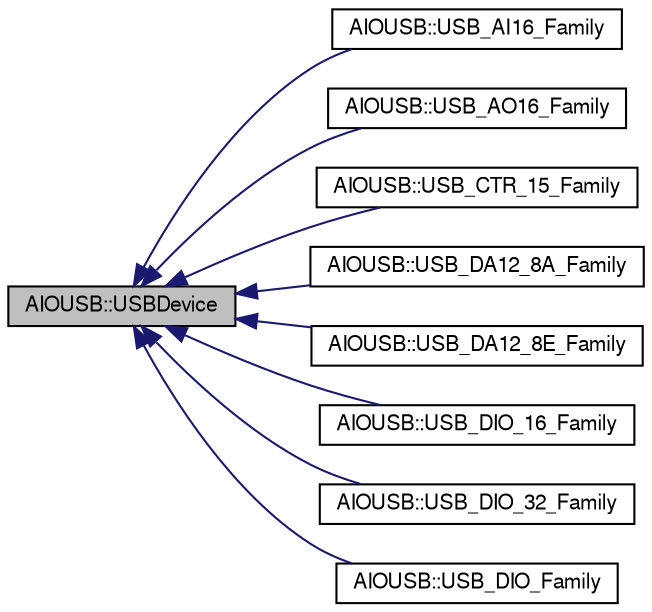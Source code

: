 digraph G
{
  edge [fontname="FreeSans",fontsize="10",labelfontname="FreeSans",labelfontsize="10"];
  node [fontname="FreeSans",fontsize="10",shape=record];
  rankdir=LR;
  Node1 [label="AIOUSB::USBDevice",height=0.2,width=0.4,color="black", fillcolor="grey75", style="filled" fontcolor="black"];
  Node1 -> Node2 [dir=back,color="midnightblue",fontsize="10",style="solid",fontname="FreeSans"];
  Node2 [label="AIOUSB::USB_AI16_Family",height=0.2,width=0.4,color="black", fillcolor="white", style="filled",URL="$classAIOUSB_1_1USB__AI16__Family.html"];
  Node1 -> Node3 [dir=back,color="midnightblue",fontsize="10",style="solid",fontname="FreeSans"];
  Node3 [label="AIOUSB::USB_AO16_Family",height=0.2,width=0.4,color="black", fillcolor="white", style="filled",URL="$classAIOUSB_1_1USB__AO16__Family.html"];
  Node1 -> Node4 [dir=back,color="midnightblue",fontsize="10",style="solid",fontname="FreeSans"];
  Node4 [label="AIOUSB::USB_CTR_15_Family",height=0.2,width=0.4,color="black", fillcolor="white", style="filled",URL="$classAIOUSB_1_1USB__CTR__15__Family.html"];
  Node1 -> Node5 [dir=back,color="midnightblue",fontsize="10",style="solid",fontname="FreeSans"];
  Node5 [label="AIOUSB::USB_DA12_8A_Family",height=0.2,width=0.4,color="black", fillcolor="white", style="filled",URL="$classAIOUSB_1_1USB__DA12__8A__Family.html"];
  Node1 -> Node6 [dir=back,color="midnightblue",fontsize="10",style="solid",fontname="FreeSans"];
  Node6 [label="AIOUSB::USB_DA12_8E_Family",height=0.2,width=0.4,color="black", fillcolor="white", style="filled",URL="$classAIOUSB_1_1USB__DA12__8E__Family.html"];
  Node1 -> Node7 [dir=back,color="midnightblue",fontsize="10",style="solid",fontname="FreeSans"];
  Node7 [label="AIOUSB::USB_DIO_16_Family",height=0.2,width=0.4,color="black", fillcolor="white", style="filled",URL="$classAIOUSB_1_1USB__DIO__16__Family.html"];
  Node1 -> Node8 [dir=back,color="midnightblue",fontsize="10",style="solid",fontname="FreeSans"];
  Node8 [label="AIOUSB::USB_DIO_32_Family",height=0.2,width=0.4,color="black", fillcolor="white", style="filled",URL="$classAIOUSB_1_1USB__DIO__32__Family.html"];
  Node1 -> Node9 [dir=back,color="midnightblue",fontsize="10",style="solid",fontname="FreeSans"];
  Node9 [label="AIOUSB::USB_DIO_Family",height=0.2,width=0.4,color="black", fillcolor="white", style="filled",URL="$classAIOUSB_1_1USB__DIO__Family.html"];
}

